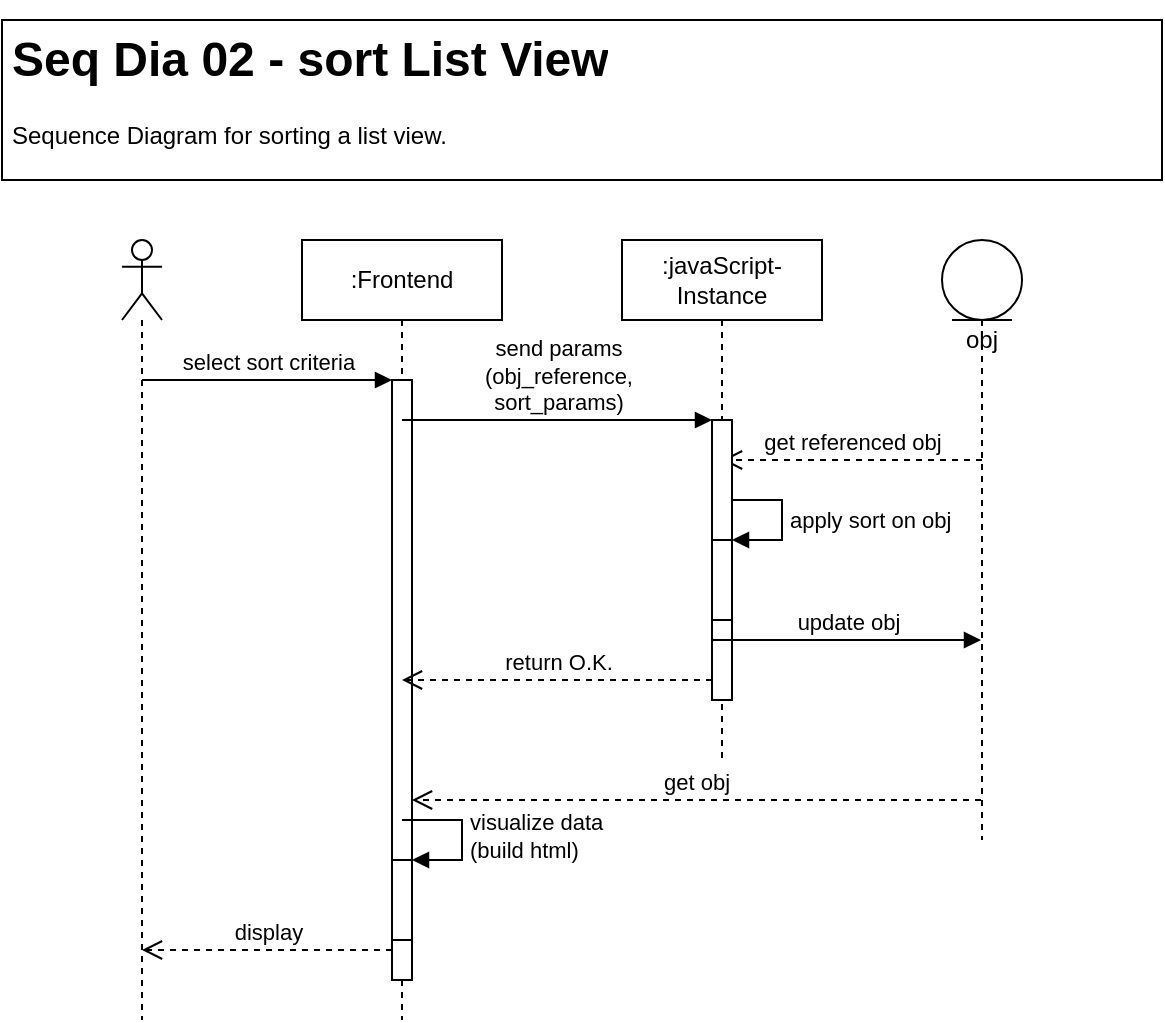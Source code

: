 <mxfile version="20.5.1" type="github">
  <diagram id="kgpKYQtTHZ0yAKxKKP6v" name="Page-1">
    <mxGraphModel dx="1153" dy="608" grid="1" gridSize="10" guides="1" tooltips="1" connect="1" arrows="1" fold="1" page="1" pageScale="1" pageWidth="600" pageHeight="600" math="0" shadow="0">
      <root>
        <mxCell id="0" />
        <mxCell id="1" parent="0" />
        <mxCell id="S0MOQmoFcQqnZMxCYKN2-1" value="&lt;h1&gt;Seq Dia 02 - sort List View&lt;/h1&gt;&lt;p&gt;Sequence Diagram for sorting a list view.&amp;nbsp;&lt;/p&gt;" style="text;html=1;spacing=5;spacingTop=-20;whiteSpace=wrap;overflow=hidden;rounded=0;fillColor=default;strokeColor=default;" vertex="1" parent="1">
          <mxGeometry x="10" y="10" width="580" height="80" as="geometry" />
        </mxCell>
        <mxCell id="S0MOQmoFcQqnZMxCYKN2-2" value="" style="shape=umlLifeline;participant=umlActor;perimeter=lifelinePerimeter;whiteSpace=wrap;html=1;container=1;collapsible=0;recursiveResize=0;verticalAlign=top;spacingTop=36;outlineConnect=0;" vertex="1" parent="1">
          <mxGeometry x="70" y="120" width="20" height="390" as="geometry" />
        </mxCell>
        <mxCell id="S0MOQmoFcQqnZMxCYKN2-3" value=":Frontend" style="shape=umlLifeline;perimeter=lifelinePerimeter;whiteSpace=wrap;html=1;container=1;collapsible=0;recursiveResize=0;outlineConnect=0;" vertex="1" parent="1">
          <mxGeometry x="160" y="120" width="100" height="390" as="geometry" />
        </mxCell>
        <mxCell id="S0MOQmoFcQqnZMxCYKN2-4" value="" style="html=1;points=[];perimeter=orthogonalPerimeter;" vertex="1" parent="S0MOQmoFcQqnZMxCYKN2-3">
          <mxGeometry x="45" y="70" width="10" height="300" as="geometry" />
        </mxCell>
        <mxCell id="S0MOQmoFcQqnZMxCYKN2-19" value="get obj" style="html=1;verticalAlign=bottom;endArrow=open;dashed=1;endSize=8;rounded=0;" edge="1" parent="S0MOQmoFcQqnZMxCYKN2-3" source="S0MOQmoFcQqnZMxCYKN2-9">
          <mxGeometry relative="1" as="geometry">
            <mxPoint x="135" y="280" as="sourcePoint" />
            <mxPoint x="55" y="280" as="targetPoint" />
          </mxGeometry>
        </mxCell>
        <mxCell id="S0MOQmoFcQqnZMxCYKN2-21" value="" style="html=1;points=[];perimeter=orthogonalPerimeter;" vertex="1" parent="S0MOQmoFcQqnZMxCYKN2-3">
          <mxGeometry x="45" y="310" width="10" height="40" as="geometry" />
        </mxCell>
        <mxCell id="S0MOQmoFcQqnZMxCYKN2-22" value="visualize data&lt;br&gt;(build html)" style="edgeStyle=orthogonalEdgeStyle;html=1;align=left;spacingLeft=2;endArrow=block;rounded=0;entryX=1;entryY=0;" edge="1" target="S0MOQmoFcQqnZMxCYKN2-21" parent="S0MOQmoFcQqnZMxCYKN2-3">
          <mxGeometry relative="1" as="geometry">
            <mxPoint x="50" y="290" as="sourcePoint" />
            <Array as="points">
              <mxPoint x="80" y="290" />
            </Array>
          </mxGeometry>
        </mxCell>
        <mxCell id="S0MOQmoFcQqnZMxCYKN2-5" value="select sort criteria" style="html=1;verticalAlign=bottom;endArrow=block;entryX=0;entryY=0;rounded=0;" edge="1" target="S0MOQmoFcQqnZMxCYKN2-4" parent="1" source="S0MOQmoFcQqnZMxCYKN2-2">
          <mxGeometry relative="1" as="geometry">
            <mxPoint x="130" y="190" as="sourcePoint" />
          </mxGeometry>
        </mxCell>
        <mxCell id="S0MOQmoFcQqnZMxCYKN2-6" value="display" style="html=1;verticalAlign=bottom;endArrow=open;dashed=1;endSize=8;exitX=0;exitY=0.95;rounded=0;" edge="1" source="S0MOQmoFcQqnZMxCYKN2-4" parent="1" target="S0MOQmoFcQqnZMxCYKN2-2">
          <mxGeometry relative="1" as="geometry">
            <mxPoint x="130" y="266" as="targetPoint" />
          </mxGeometry>
        </mxCell>
        <mxCell id="S0MOQmoFcQqnZMxCYKN2-9" value="obj" style="shape=umlLifeline;participant=umlEntity;perimeter=lifelinePerimeter;whiteSpace=wrap;html=1;container=1;collapsible=0;recursiveResize=0;verticalAlign=top;spacingTop=36;outlineConnect=0;" vertex="1" parent="1">
          <mxGeometry x="480" y="120" width="40" height="300" as="geometry" />
        </mxCell>
        <mxCell id="S0MOQmoFcQqnZMxCYKN2-15" value="get referenced obj" style="html=1;verticalAlign=bottom;endArrow=open;dashed=1;endSize=8;rounded=0;" edge="1" parent="S0MOQmoFcQqnZMxCYKN2-9" target="S0MOQmoFcQqnZMxCYKN2-10">
          <mxGeometry relative="1" as="geometry">
            <mxPoint x="20" y="110" as="sourcePoint" />
            <mxPoint x="-60" y="110" as="targetPoint" />
          </mxGeometry>
        </mxCell>
        <mxCell id="S0MOQmoFcQqnZMxCYKN2-10" value=":javaScript-Instance" style="shape=umlLifeline;perimeter=lifelinePerimeter;whiteSpace=wrap;html=1;container=1;collapsible=0;recursiveResize=0;outlineConnect=0;" vertex="1" parent="1">
          <mxGeometry x="320" y="120" width="100" height="260" as="geometry" />
        </mxCell>
        <mxCell id="S0MOQmoFcQqnZMxCYKN2-11" value="" style="html=1;points=[];perimeter=orthogonalPerimeter;" vertex="1" parent="S0MOQmoFcQqnZMxCYKN2-10">
          <mxGeometry x="45" y="90" width="10" height="140" as="geometry" />
        </mxCell>
        <mxCell id="S0MOQmoFcQqnZMxCYKN2-16" value="" style="html=1;points=[];perimeter=orthogonalPerimeter;" vertex="1" parent="S0MOQmoFcQqnZMxCYKN2-10">
          <mxGeometry x="45" y="150" width="10" height="40" as="geometry" />
        </mxCell>
        <mxCell id="S0MOQmoFcQqnZMxCYKN2-17" value="apply sort on obj" style="edgeStyle=orthogonalEdgeStyle;html=1;align=left;spacingLeft=2;endArrow=block;rounded=0;entryX=1;entryY=0;" edge="1" target="S0MOQmoFcQqnZMxCYKN2-16" parent="S0MOQmoFcQqnZMxCYKN2-10">
          <mxGeometry relative="1" as="geometry">
            <mxPoint x="55" y="130" as="sourcePoint" />
            <Array as="points">
              <mxPoint x="80" y="130" />
            </Array>
          </mxGeometry>
        </mxCell>
        <mxCell id="S0MOQmoFcQqnZMxCYKN2-18" value="update obj" style="html=1;verticalAlign=bottom;endArrow=block;rounded=0;" edge="1" parent="S0MOQmoFcQqnZMxCYKN2-10" target="S0MOQmoFcQqnZMxCYKN2-9">
          <mxGeometry width="80" relative="1" as="geometry">
            <mxPoint x="45" y="200" as="sourcePoint" />
            <mxPoint x="125" y="200" as="targetPoint" />
          </mxGeometry>
        </mxCell>
        <mxCell id="S0MOQmoFcQqnZMxCYKN2-20" value="return O.K." style="html=1;verticalAlign=bottom;endArrow=open;dashed=1;endSize=8;rounded=0;" edge="1" parent="S0MOQmoFcQqnZMxCYKN2-10">
          <mxGeometry relative="1" as="geometry">
            <mxPoint x="45" y="220" as="sourcePoint" />
            <mxPoint x="-110" y="220" as="targetPoint" />
          </mxGeometry>
        </mxCell>
        <mxCell id="S0MOQmoFcQqnZMxCYKN2-12" value="send params&lt;br&gt;(obj_reference, &lt;br&gt;sort_params)" style="html=1;verticalAlign=bottom;endArrow=block;entryX=0;entryY=0;rounded=0;" edge="1" target="S0MOQmoFcQqnZMxCYKN2-11" parent="1" source="S0MOQmoFcQqnZMxCYKN2-3">
          <mxGeometry relative="1" as="geometry">
            <mxPoint x="290" y="210" as="sourcePoint" />
          </mxGeometry>
        </mxCell>
      </root>
    </mxGraphModel>
  </diagram>
</mxfile>
